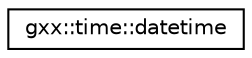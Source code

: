 digraph "Graphical Class Hierarchy"
{
  edge [fontname="Helvetica",fontsize="10",labelfontname="Helvetica",labelfontsize="10"];
  node [fontname="Helvetica",fontsize="10",shape=record];
  rankdir="LR";
  Node1 [label="gxx::time::datetime",height=0.2,width=0.4,color="black", fillcolor="white", style="filled",URL="$structgxx_1_1time_1_1datetime.html"];
}
